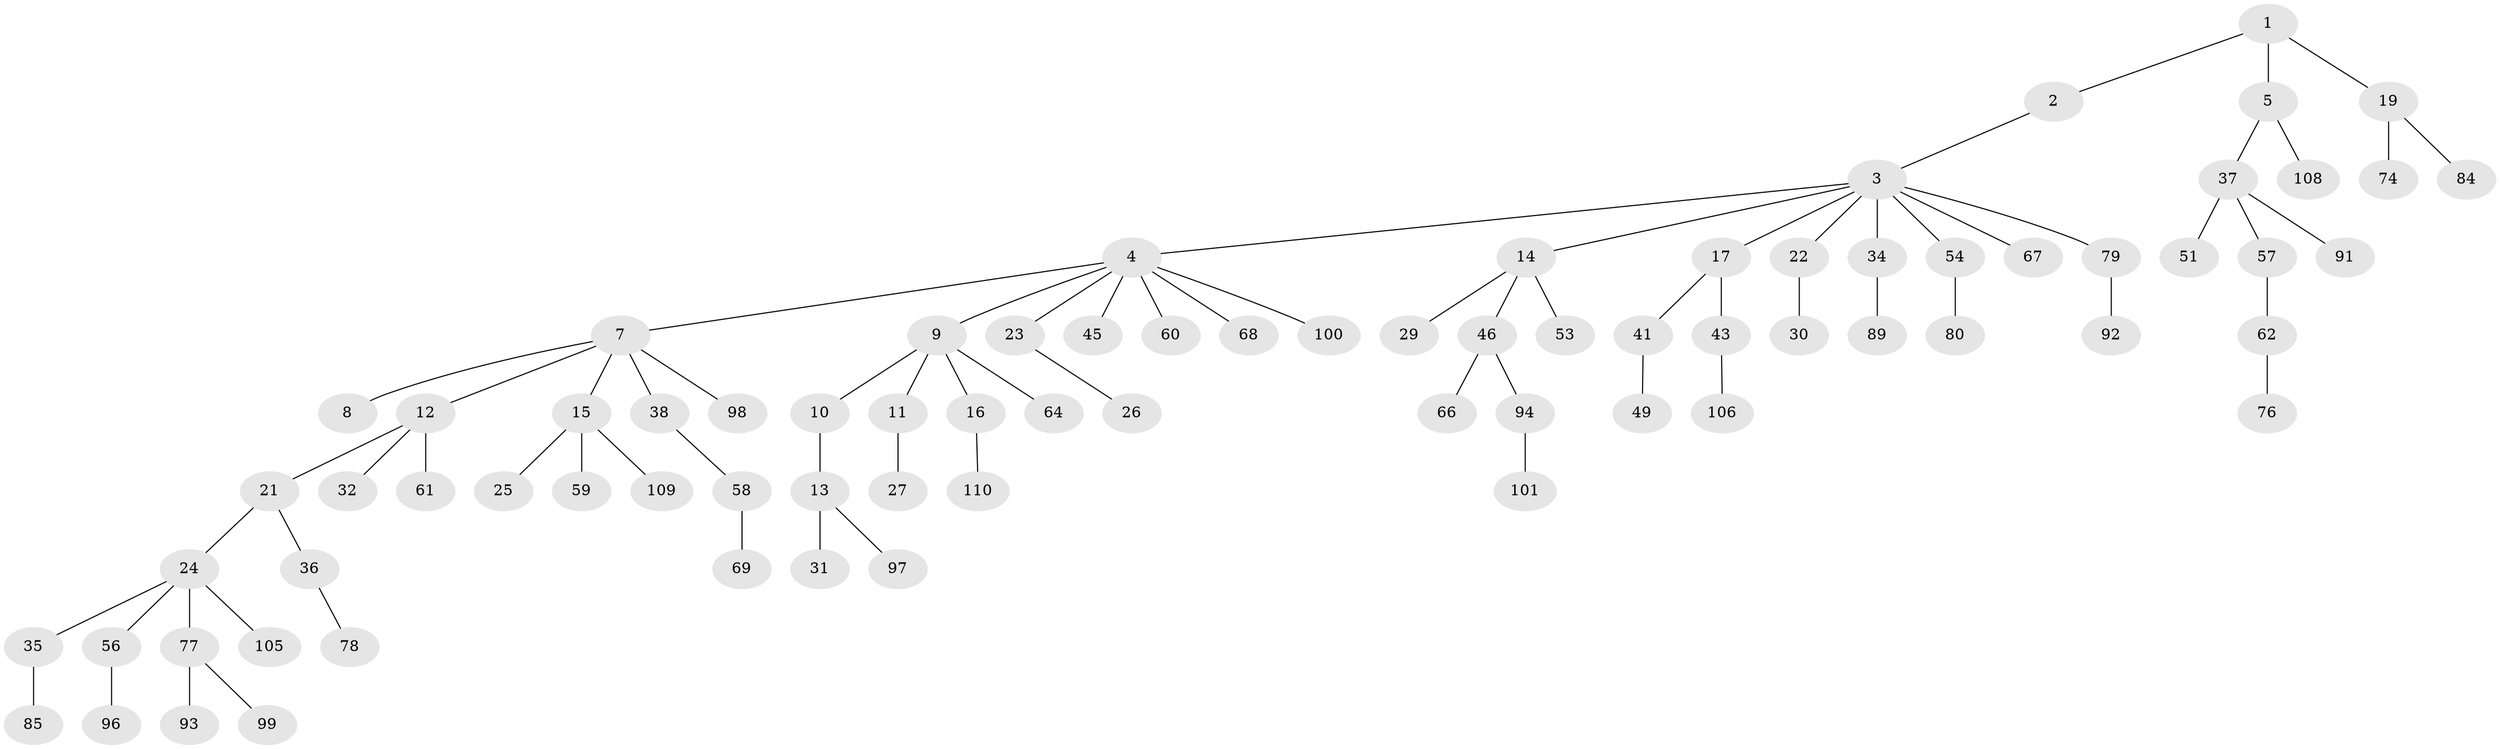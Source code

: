 // original degree distribution, {4: 0.07207207207207207, 2: 0.32432432432432434, 8: 0.009009009009009009, 7: 0.009009009009009009, 3: 0.0990990990990991, 6: 0.018018018018018018, 1: 0.4594594594594595, 5: 0.009009009009009009}
// Generated by graph-tools (version 1.1) at 2025/11/02/27/25 16:11:29]
// undirected, 77 vertices, 76 edges
graph export_dot {
graph [start="1"]
  node [color=gray90,style=filled];
  1 [super="+28"];
  2;
  3 [super="+42"];
  4 [super="+6"];
  5 [super="+20"];
  7 [super="+71"];
  8;
  9 [super="+75"];
  10;
  11;
  12 [super="+18"];
  13 [super="+33"];
  14 [super="+44"];
  15;
  16;
  17 [super="+83"];
  19;
  21 [super="+48"];
  22;
  23;
  24 [super="+39"];
  25 [super="+63"];
  26;
  27;
  29 [super="+47"];
  30;
  31 [super="+65"];
  32;
  34 [super="+88"];
  35 [super="+50"];
  36 [super="+81"];
  37 [super="+40"];
  38;
  41;
  43 [super="+52"];
  45;
  46 [super="+55"];
  49;
  51 [super="+70"];
  53;
  54;
  56 [super="+73"];
  57 [super="+87"];
  58;
  59;
  60 [super="+72"];
  61 [super="+111"];
  62 [super="+86"];
  64;
  66;
  67 [super="+103"];
  68;
  69;
  74 [super="+95"];
  76;
  77 [super="+90"];
  78 [super="+102"];
  79 [super="+82"];
  80;
  84;
  85;
  89;
  91 [super="+107"];
  92;
  93 [super="+104"];
  94;
  96;
  97;
  98;
  99;
  100;
  101;
  105;
  106;
  108;
  109;
  110;
  1 -- 2;
  1 -- 5;
  1 -- 19;
  2 -- 3;
  3 -- 4;
  3 -- 14;
  3 -- 17;
  3 -- 22;
  3 -- 34;
  3 -- 67;
  3 -- 54;
  3 -- 79;
  4 -- 9;
  4 -- 23;
  4 -- 45;
  4 -- 68;
  4 -- 100;
  4 -- 60;
  4 -- 7;
  5 -- 37;
  5 -- 108;
  7 -- 8;
  7 -- 12;
  7 -- 15;
  7 -- 38;
  7 -- 98;
  9 -- 10;
  9 -- 11;
  9 -- 16;
  9 -- 64;
  10 -- 13;
  11 -- 27;
  12 -- 32;
  12 -- 61;
  12 -- 21;
  13 -- 31;
  13 -- 97;
  14 -- 29;
  14 -- 46;
  14 -- 53;
  15 -- 25;
  15 -- 59;
  15 -- 109;
  16 -- 110;
  17 -- 41;
  17 -- 43;
  19 -- 74;
  19 -- 84;
  21 -- 24;
  21 -- 36;
  22 -- 30;
  23 -- 26;
  24 -- 35;
  24 -- 77;
  24 -- 105;
  24 -- 56;
  34 -- 89;
  35 -- 85;
  36 -- 78;
  37 -- 51;
  37 -- 91;
  37 -- 57;
  38 -- 58;
  41 -- 49;
  43 -- 106;
  46 -- 94;
  46 -- 66;
  54 -- 80;
  56 -- 96;
  57 -- 62;
  58 -- 69;
  62 -- 76;
  77 -- 93;
  77 -- 99;
  79 -- 92;
  94 -- 101;
}
